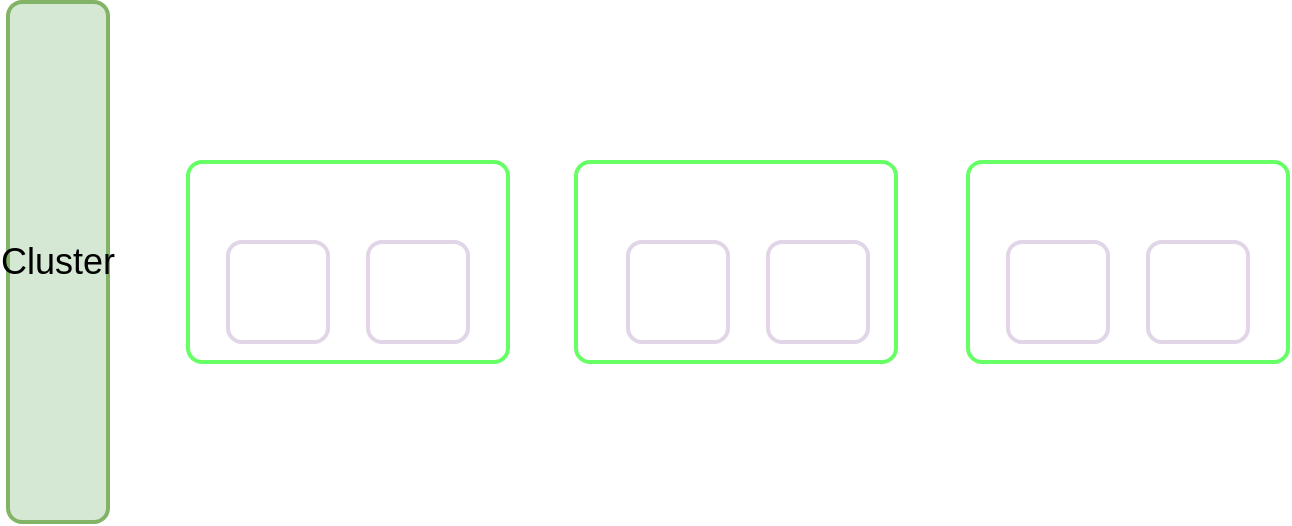 <mxfile version="14.7.6" type="github">
  <diagram id="QjUY8rd6lTutOXnf1ftp" name="Page-1">
    <mxGraphModel dx="1038" dy="580" grid="1" gridSize="10" guides="1" tooltips="1" connect="1" arrows="1" fold="1" page="1" pageScale="1" pageWidth="827" pageHeight="1169" math="0" shadow="0">
      <root>
        <mxCell id="0" />
        <mxCell id="1" parent="0" />
        <mxCell id="_9kBscbex0TnuzICBj4Y-4" value="&lt;font style=&quot;font-size: 18px&quot;&gt;Cluster&lt;/font&gt;" style="rounded=1;whiteSpace=wrap;html=1;absoluteArcSize=1;arcSize=14;strokeWidth=2;fillColor=#d5e8d4;strokeColor=#82b366;" vertex="1" parent="1">
          <mxGeometry x="50" y="120" width="50" height="260" as="geometry" />
        </mxCell>
        <mxCell id="_9kBscbex0TnuzICBj4Y-5" value="" style="rounded=1;whiteSpace=wrap;html=1;absoluteArcSize=1;arcSize=14;strokeWidth=2;strokeColor=#66FF66;" vertex="1" parent="1">
          <mxGeometry x="140" y="200" width="160" height="100" as="geometry" />
        </mxCell>
        <mxCell id="_9kBscbex0TnuzICBj4Y-8" value="" style="rounded=1;whiteSpace=wrap;html=1;absoluteArcSize=1;arcSize=14;strokeWidth=2;strokeColor=#E1D5E7;" vertex="1" parent="1">
          <mxGeometry x="160" y="240" width="50" height="50" as="geometry" />
        </mxCell>
        <mxCell id="_9kBscbex0TnuzICBj4Y-9" value="" style="rounded=1;whiteSpace=wrap;html=1;absoluteArcSize=1;arcSize=14;strokeWidth=2;strokeColor=#66FF66;" vertex="1" parent="1">
          <mxGeometry x="334" y="200" width="160" height="100" as="geometry" />
        </mxCell>
        <mxCell id="_9kBscbex0TnuzICBj4Y-10" value="" style="rounded=1;whiteSpace=wrap;html=1;absoluteArcSize=1;arcSize=14;strokeWidth=2;strokeColor=#66FF66;" vertex="1" parent="1">
          <mxGeometry x="530" y="200" width="160" height="100" as="geometry" />
        </mxCell>
        <mxCell id="_9kBscbex0TnuzICBj4Y-12" value="" style="rounded=1;whiteSpace=wrap;html=1;absoluteArcSize=1;arcSize=14;strokeWidth=2;strokeColor=#E1D5E7;" vertex="1" parent="1">
          <mxGeometry x="230" y="240" width="50" height="50" as="geometry" />
        </mxCell>
        <mxCell id="_9kBscbex0TnuzICBj4Y-13" value="" style="rounded=1;whiteSpace=wrap;html=1;absoluteArcSize=1;arcSize=14;strokeWidth=2;strokeColor=#E1D5E7;" vertex="1" parent="1">
          <mxGeometry x="360" y="240" width="50" height="50" as="geometry" />
        </mxCell>
        <mxCell id="_9kBscbex0TnuzICBj4Y-14" value="" style="rounded=1;whiteSpace=wrap;html=1;absoluteArcSize=1;arcSize=14;strokeWidth=2;strokeColor=#E1D5E7;" vertex="1" parent="1">
          <mxGeometry x="430" y="240" width="50" height="50" as="geometry" />
        </mxCell>
        <mxCell id="_9kBscbex0TnuzICBj4Y-15" value="" style="rounded=1;whiteSpace=wrap;html=1;absoluteArcSize=1;arcSize=14;strokeWidth=2;strokeColor=#E1D5E7;" vertex="1" parent="1">
          <mxGeometry x="550" y="240" width="50" height="50" as="geometry" />
        </mxCell>
        <mxCell id="_9kBscbex0TnuzICBj4Y-16" value="" style="rounded=1;whiteSpace=wrap;html=1;absoluteArcSize=1;arcSize=14;strokeWidth=2;strokeColor=#E1D5E7;" vertex="1" parent="1">
          <mxGeometry x="620" y="240" width="50" height="50" as="geometry" />
        </mxCell>
      </root>
    </mxGraphModel>
  </diagram>
</mxfile>
